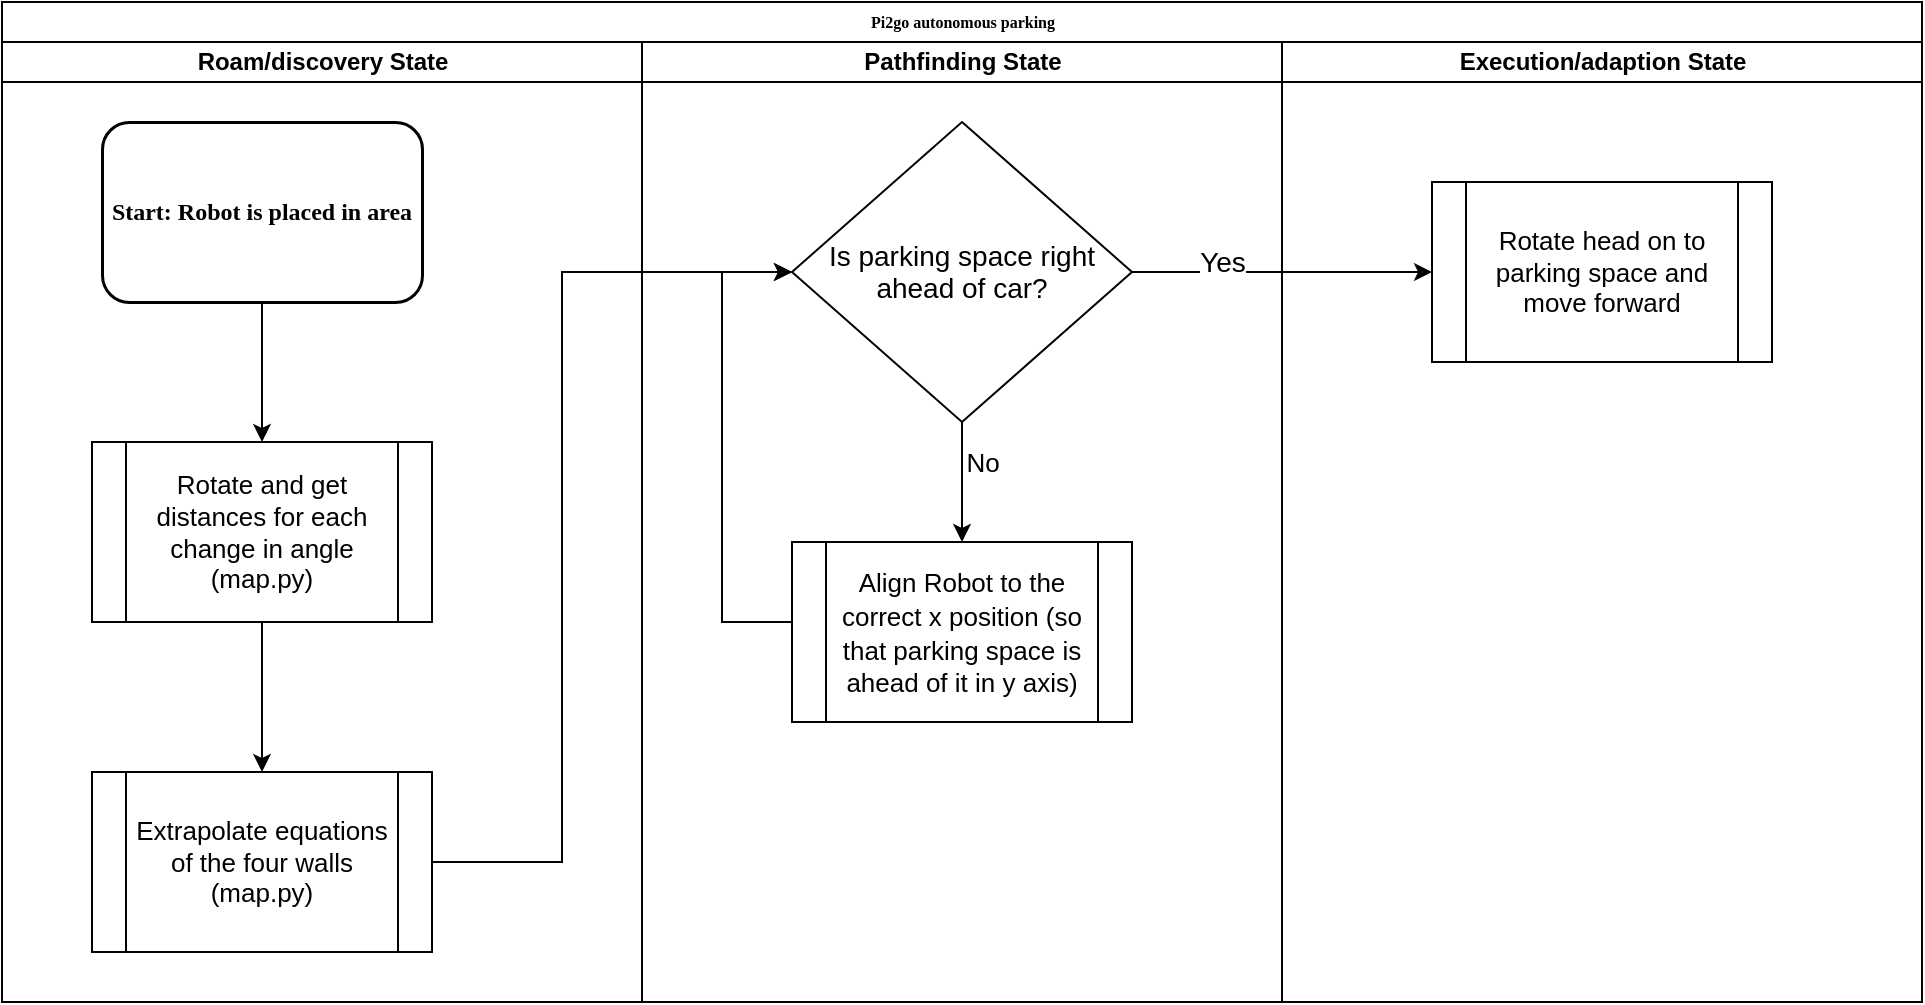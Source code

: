 <mxfile version="17.2.4" type="github"><diagram name="Page-1" id="74e2e168-ea6b-b213-b513-2b3c1d86103e"><mxGraphModel dx="1113" dy="729" grid="1" gridSize="10" guides="1" tooltips="1" connect="1" arrows="1" fold="1" page="1" pageScale="1" pageWidth="1100" pageHeight="850" background="none" math="1" shadow="0"><root><mxCell id="0"/><mxCell id="1" parent="0"/><mxCell id="77e6c97f196da883-1" value="Pi2go autonomous parking" style="swimlane;html=1;childLayout=stackLayout;startSize=20;rounded=0;shadow=0;labelBackgroundColor=none;strokeWidth=1;fontFamily=Verdana;fontSize=8;align=center;" parent="1" vertex="1"><mxGeometry x="40" y="40" width="960" height="500" as="geometry"/></mxCell><mxCell id="77e6c97f196da883-2" value="Roam/discovery State" style="swimlane;html=1;startSize=20;" parent="77e6c97f196da883-1" vertex="1"><mxGeometry y="20" width="320" height="480" as="geometry"><mxRectangle y="20" width="30" height="730" as="alternateBounds"/></mxGeometry></mxCell><mxCell id="9wUT-H2rGu6UMvEwi2NL-9" style="edgeStyle=orthogonalEdgeStyle;rounded=0;orthogonalLoop=1;jettySize=auto;html=1;exitX=0.5;exitY=1;exitDx=0;exitDy=0;entryX=0.5;entryY=0;entryDx=0;entryDy=0;fontSize=10;" parent="77e6c97f196da883-2" source="77e6c97f196da883-8" target="9wUT-H2rGu6UMvEwi2NL-5" edge="1"><mxGeometry relative="1" as="geometry"/></mxCell><mxCell id="77e6c97f196da883-8" value="&lt;div&gt;&lt;b&gt;&lt;font style=&quot;font-size: 12px&quot;&gt;Start: Robot is placed in area&lt;/font&gt;&lt;/b&gt;&lt;/div&gt;" style="rounded=1;whiteSpace=wrap;html=1;shadow=0;labelBackgroundColor=none;strokeWidth=1.5;fontFamily=Verdana;fontSize=8;align=center;" parent="77e6c97f196da883-2" vertex="1"><mxGeometry x="50" y="40" width="160" height="90" as="geometry"/></mxCell><mxCell id="9wUT-H2rGu6UMvEwi2NL-10" style="edgeStyle=orthogonalEdgeStyle;rounded=0;orthogonalLoop=1;jettySize=auto;html=1;exitX=0.5;exitY=1;exitDx=0;exitDy=0;entryX=0.5;entryY=0;entryDx=0;entryDy=0;fontSize=10;" parent="77e6c97f196da883-2" source="9wUT-H2rGu6UMvEwi2NL-5" target="9wUT-H2rGu6UMvEwi2NL-6" edge="1"><mxGeometry relative="1" as="geometry"/></mxCell><mxCell id="9wUT-H2rGu6UMvEwi2NL-5" value="&lt;font style=&quot;font-size: 13px&quot;&gt;Rotate and get distances for each change in angle&lt;br&gt;(map.py)&lt;br&gt;&lt;/font&gt;" style="shape=process;whiteSpace=wrap;html=1;backgroundOutline=1;fontSize=10;strokeWidth=1;" parent="77e6c97f196da883-2" vertex="1"><mxGeometry x="45" y="200" width="170" height="90" as="geometry"/></mxCell><mxCell id="9wUT-H2rGu6UMvEwi2NL-6" value="&lt;font style=&quot;font-size: 13px&quot;&gt;Extrapolate equations of the four walls&lt;br&gt;(map.py)&lt;br&gt;&lt;/font&gt;" style="shape=process;whiteSpace=wrap;html=1;backgroundOutline=1;fontSize=10;strokeWidth=1;" parent="77e6c97f196da883-2" vertex="1"><mxGeometry x="45" y="365" width="170" height="90" as="geometry"/></mxCell><mxCell id="77e6c97f196da883-4" value="Pathfinding State" style="swimlane;html=1;startSize=20;" parent="77e6c97f196da883-1" vertex="1"><mxGeometry x="320" y="20" width="320" height="480" as="geometry"/></mxCell><mxCell id="DRNmWUpA3AfaaSue6XU3-14" style="edgeStyle=orthogonalEdgeStyle;rounded=0;orthogonalLoop=1;jettySize=auto;html=1;entryX=0.5;entryY=0;entryDx=0;entryDy=0;fontSize=14;" edge="1" parent="77e6c97f196da883-4" source="DRNmWUpA3AfaaSue6XU3-1" target="DRNmWUpA3AfaaSue6XU3-13"><mxGeometry relative="1" as="geometry"/></mxCell><mxCell id="DRNmWUpA3AfaaSue6XU3-18" value="No" style="edgeLabel;html=1;align=center;verticalAlign=middle;resizable=0;points=[];fontSize=13;" vertex="1" connectable="0" parent="DRNmWUpA3AfaaSue6XU3-14"><mxGeometry x="-0.339" y="1" relative="1" as="geometry"><mxPoint x="9" as="offset"/></mxGeometry></mxCell><mxCell id="DRNmWUpA3AfaaSue6XU3-1" value="&lt;font style=&quot;line-height: 1.1 ; font-size: 14px&quot;&gt;Is parking space right ahead of car?&lt;/font&gt;" style="rhombus;whiteSpace=wrap;html=1;fontSize=13;" vertex="1" parent="77e6c97f196da883-4"><mxGeometry x="75" y="40" width="170" height="150" as="geometry"/></mxCell><mxCell id="DRNmWUpA3AfaaSue6XU3-15" style="edgeStyle=orthogonalEdgeStyle;rounded=0;orthogonalLoop=1;jettySize=auto;html=1;entryX=0;entryY=0.5;entryDx=0;entryDy=0;fontSize=13;" edge="1" parent="77e6c97f196da883-4" source="DRNmWUpA3AfaaSue6XU3-13" target="DRNmWUpA3AfaaSue6XU3-1"><mxGeometry relative="1" as="geometry"><Array as="points"><mxPoint x="40" y="290"/><mxPoint x="40" y="115"/></Array></mxGeometry></mxCell><mxCell id="DRNmWUpA3AfaaSue6XU3-13" value="&lt;font style=&quot;font-size: 13px&quot;&gt;Align Robot to the correct x position (so that parking space is ahead of it in y axis)&lt;/font&gt;" style="shape=process;whiteSpace=wrap;html=1;backgroundOutline=1;fontSize=14;strokeWidth=1;" vertex="1" parent="77e6c97f196da883-4"><mxGeometry x="75" y="250" width="170" height="90" as="geometry"/></mxCell><mxCell id="DRNmWUpA3AfaaSue6XU3-7" style="edgeStyle=orthogonalEdgeStyle;rounded=0;orthogonalLoop=1;jettySize=auto;html=1;entryX=0;entryY=0.5;entryDx=0;entryDy=0;fontSize=10;" edge="1" parent="77e6c97f196da883-1" source="9wUT-H2rGu6UMvEwi2NL-6" target="DRNmWUpA3AfaaSue6XU3-1"><mxGeometry relative="1" as="geometry"><Array as="points"><mxPoint x="280" y="430"/><mxPoint x="280" y="135"/></Array></mxGeometry></mxCell><mxCell id="77e6c97f196da883-3" value="Execution/adaption State" style="swimlane;html=1;startSize=20;" parent="77e6c97f196da883-1" vertex="1"><mxGeometry x="640" y="20" width="320" height="480" as="geometry"/></mxCell><mxCell id="DRNmWUpA3AfaaSue6XU3-3" value="&lt;font style=&quot;font-size: 13px&quot;&gt;Rotate head on to parking space and move forward&lt;/font&gt;" style="shape=process;whiteSpace=wrap;html=1;backgroundOutline=1;fontSize=10;" vertex="1" parent="77e6c97f196da883-3"><mxGeometry x="75" y="70" width="170" height="90" as="geometry"/></mxCell><mxCell id="DRNmWUpA3AfaaSue6XU3-8" value="Yes&lt;br&gt;" style="edgeStyle=orthogonalEdgeStyle;rounded=0;orthogonalLoop=1;jettySize=auto;html=1;entryX=0;entryY=0.5;entryDx=0;entryDy=0;fontSize=14;" edge="1" parent="77e6c97f196da883-1" source="DRNmWUpA3AfaaSue6XU3-1" target="DRNmWUpA3AfaaSue6XU3-3"><mxGeometry x="-0.4" y="5" relative="1" as="geometry"><mxPoint as="offset"/></mxGeometry></mxCell></root></mxGraphModel></diagram></mxfile>